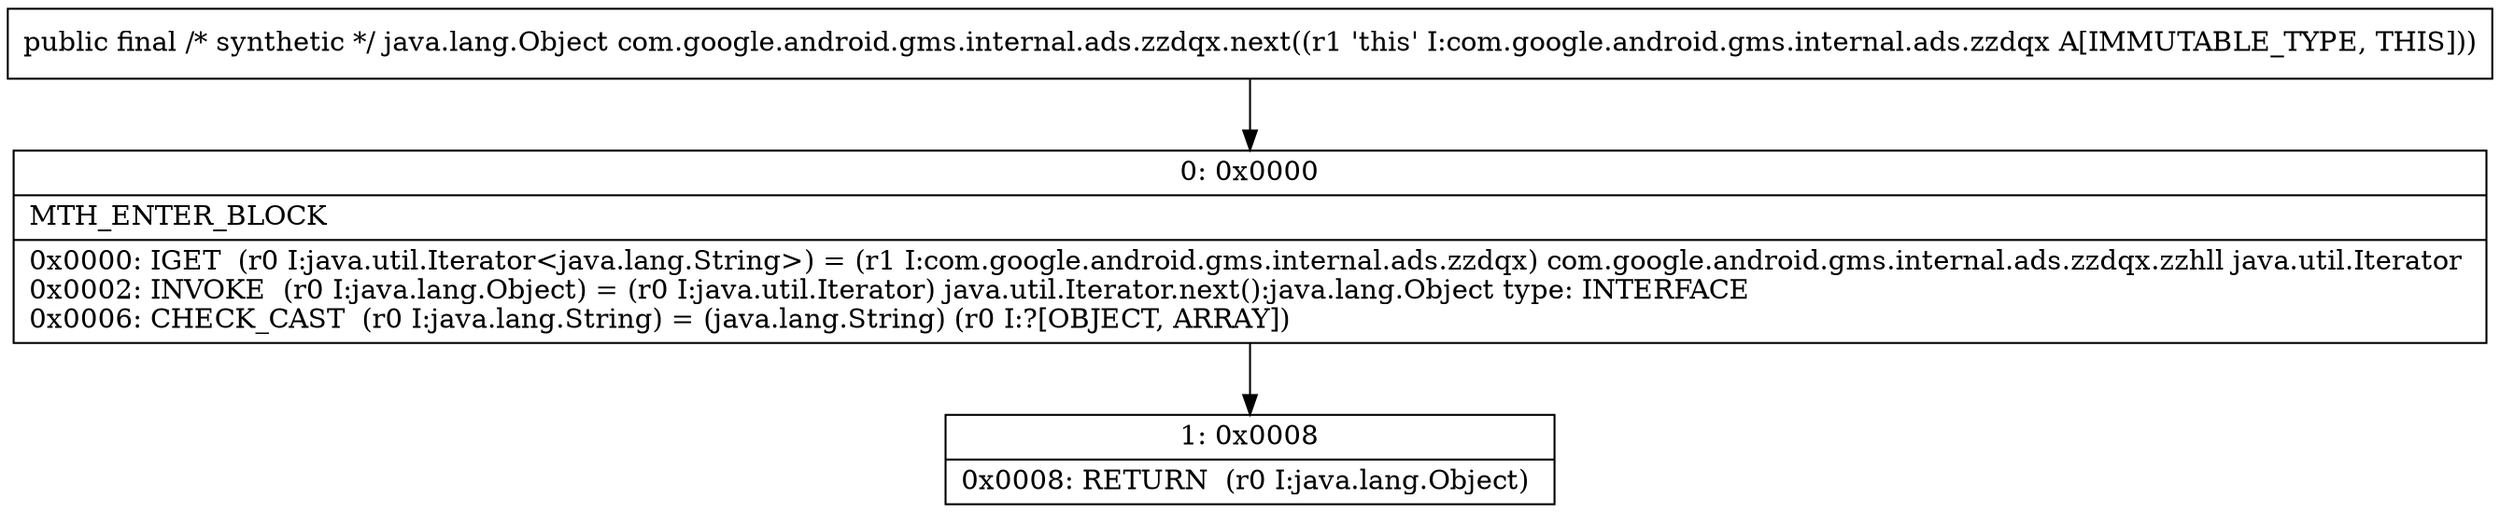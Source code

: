digraph "CFG forcom.google.android.gms.internal.ads.zzdqx.next()Ljava\/lang\/Object;" {
Node_0 [shape=record,label="{0\:\ 0x0000|MTH_ENTER_BLOCK\l|0x0000: IGET  (r0 I:java.util.Iterator\<java.lang.String\>) = (r1 I:com.google.android.gms.internal.ads.zzdqx) com.google.android.gms.internal.ads.zzdqx.zzhll java.util.Iterator \l0x0002: INVOKE  (r0 I:java.lang.Object) = (r0 I:java.util.Iterator) java.util.Iterator.next():java.lang.Object type: INTERFACE \l0x0006: CHECK_CAST  (r0 I:java.lang.String) = (java.lang.String) (r0 I:?[OBJECT, ARRAY]) \l}"];
Node_1 [shape=record,label="{1\:\ 0x0008|0x0008: RETURN  (r0 I:java.lang.Object) \l}"];
MethodNode[shape=record,label="{public final \/* synthetic *\/ java.lang.Object com.google.android.gms.internal.ads.zzdqx.next((r1 'this' I:com.google.android.gms.internal.ads.zzdqx A[IMMUTABLE_TYPE, THIS])) }"];
MethodNode -> Node_0;
Node_0 -> Node_1;
}


